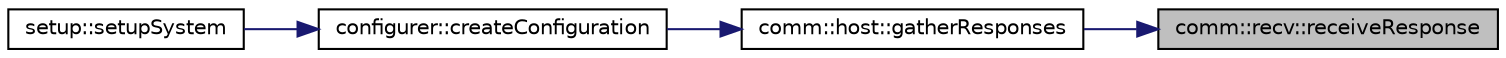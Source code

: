 digraph "comm::recv::receiveResponse"
{
 // LATEX_PDF_SIZE
  bgcolor="transparent";
  edge [fontname="Helvetica",fontsize="10",labelfontname="Helvetica",labelfontsize="10"];
  node [fontname="Helvetica",fontsize="10",shape=record];
  rankdir="RL";
  Node1 [label="comm::recv::receiveResponse",height=0.2,width=0.4,color="black", fillcolor="grey75", style="filled", fontcolor="black",tooltip="Receives a response message."];
  Node1 -> Node2 [dir="back",color="midnightblue",fontsize="10",style="solid",fontname="Helvetica"];
  Node2 [label="comm::host::gatherResponses",height=0.2,width=0.4,color="black",URL="$namespacecomm_1_1host.html#a5a972f79042414ad9a38bc1a92852c46",tooltip="Gathers responses (ACK/NACK) from workers or the local agent about the last instructed action/job."];
  Node2 -> Node3 [dir="back",color="midnightblue",fontsize="10",style="solid",fontname="Helvetica"];
  Node3 [label="configurer::createConfiguration",height=0.2,width=0.4,color="black",URL="$namespaceconfigurer.html#affed3e4dc858a1c015e05cdbfec46880",tooltip="Configures the system based on the parsed options."];
  Node3 -> Node4 [dir="back",color="midnightblue",fontsize="10",style="solid",fontname="Helvetica"];
  Node4 [label="setup::setupSystem",height=0.2,width=0.4,color="black",URL="$namespacesetup.html#a9cf6d9936c901088e77d1843146fdbfa",tooltip="Entryway method for setting up the system."];
}
